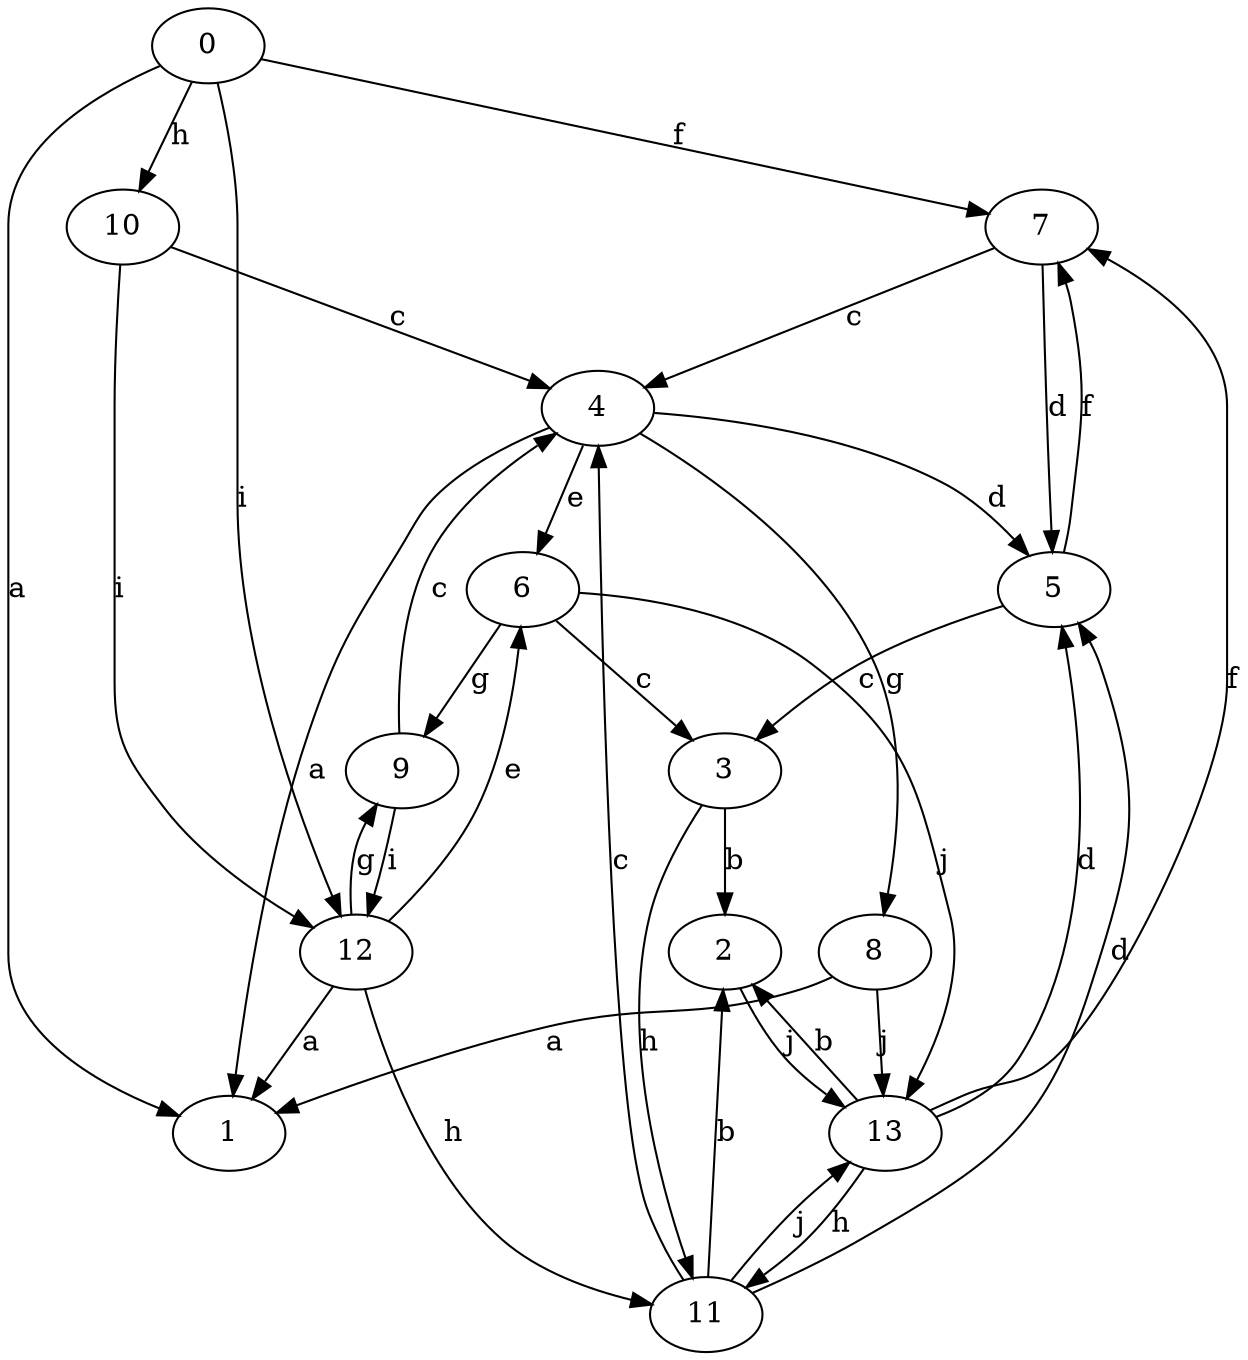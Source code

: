 strict digraph  {
0;
1;
2;
3;
4;
5;
6;
7;
8;
9;
10;
11;
12;
13;
0 -> 1  [label=a];
0 -> 7  [label=f];
0 -> 10  [label=h];
0 -> 12  [label=i];
2 -> 13  [label=j];
3 -> 2  [label=b];
3 -> 11  [label=h];
4 -> 1  [label=a];
4 -> 5  [label=d];
4 -> 6  [label=e];
4 -> 8  [label=g];
5 -> 3  [label=c];
5 -> 7  [label=f];
6 -> 3  [label=c];
6 -> 9  [label=g];
6 -> 13  [label=j];
7 -> 4  [label=c];
7 -> 5  [label=d];
8 -> 1  [label=a];
8 -> 13  [label=j];
9 -> 4  [label=c];
9 -> 12  [label=i];
10 -> 4  [label=c];
10 -> 12  [label=i];
11 -> 2  [label=b];
11 -> 4  [label=c];
11 -> 5  [label=d];
11 -> 13  [label=j];
12 -> 1  [label=a];
12 -> 6  [label=e];
12 -> 9  [label=g];
12 -> 11  [label=h];
13 -> 2  [label=b];
13 -> 5  [label=d];
13 -> 7  [label=f];
13 -> 11  [label=h];
}
